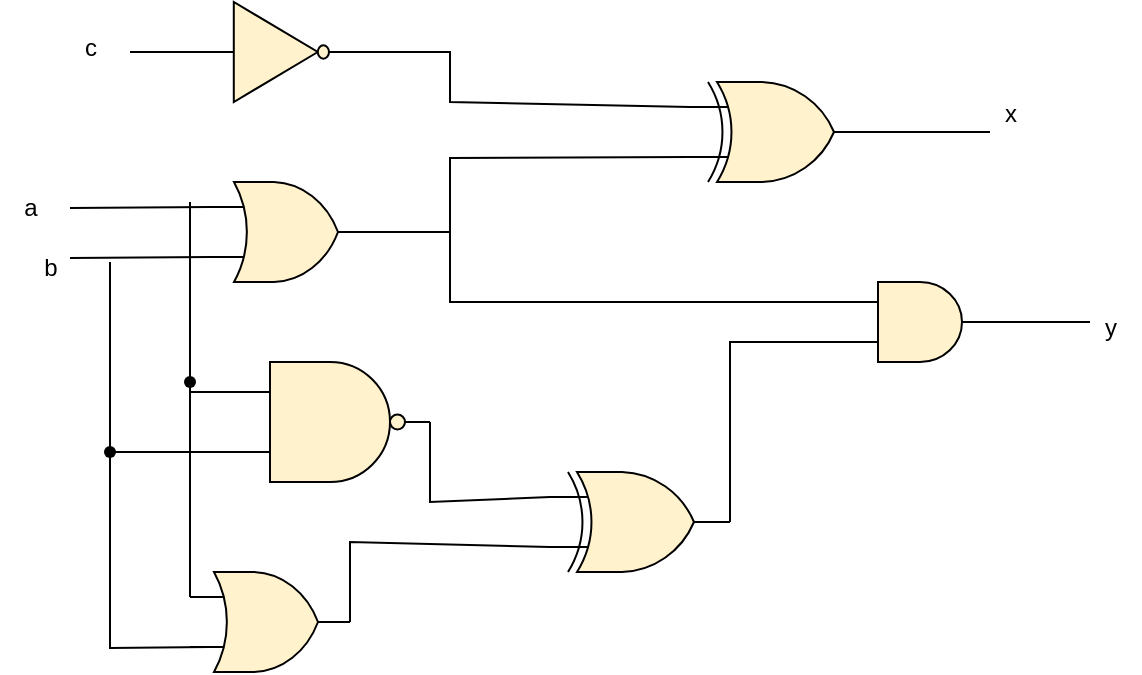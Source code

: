 <mxfile version="26.0.12">
  <diagram name="Page-1" id="JWw0jiCrxGxQCyJGHgzd">
    <mxGraphModel grid="1" page="1" gridSize="10" guides="1" tooltips="1" connect="1" arrows="1" fold="1" pageScale="1" pageWidth="850" pageHeight="1100" math="0" shadow="0">
      <root>
        <mxCell id="0" />
        <mxCell id="1" parent="0" />
        <mxCell id="kLu0pVig1M9Mlj8rkfzQ-1" value="" style="verticalLabelPosition=bottom;shadow=0;dashed=0;align=center;html=1;verticalAlign=top;shape=mxgraph.electrical.logic_gates.inverter_2;strokeColor=#000000;fontFamily=Helvetica;fontSize=12;fontColor=default;fontStyle=1;fillColor=#fff2cc;" vertex="1" parent="1">
          <mxGeometry x="220" y="70" width="70" height="50" as="geometry" />
        </mxCell>
        <mxCell id="kLu0pVig1M9Mlj8rkfzQ-2" value="" style="verticalLabelPosition=bottom;shadow=0;dashed=0;align=center;html=1;verticalAlign=top;shape=mxgraph.electrical.logic_gates.logic_gate;operation=xor;strokeColor=#000000;fontFamily=Helvetica;fontSize=12;fontColor=default;fontStyle=1;fillColor=#fff2cc;" vertex="1" parent="1">
          <mxGeometry x="460" y="110" width="90" height="50" as="geometry" />
        </mxCell>
        <mxCell id="kLu0pVig1M9Mlj8rkfzQ-4" value="" style="verticalLabelPosition=bottom;shadow=0;dashed=0;align=center;html=1;verticalAlign=top;shape=mxgraph.electrical.logic_gates.logic_gate;operation=xor;strokeColor=#000000;fontFamily=Helvetica;fontSize=12;fontColor=default;fontStyle=1;fillColor=#fff2cc;" vertex="1" parent="1">
          <mxGeometry x="390" y="305" width="90" height="50" as="geometry" />
        </mxCell>
        <mxCell id="kLu0pVig1M9Mlj8rkfzQ-6" value="" style="verticalLabelPosition=bottom;shadow=0;dashed=0;align=center;html=1;verticalAlign=top;shape=mxgraph.electrical.logic_gates.logic_gate;operation=and;strokeColor=#000000;fontFamily=Helvetica;fontSize=12;fontColor=default;fontStyle=1;fillColor=#fff2cc;" vertex="1" parent="1">
          <mxGeometry x="540" y="210" width="70" height="40" as="geometry" />
        </mxCell>
        <mxCell id="kLu0pVig1M9Mlj8rkfzQ-7" value="" style="verticalLabelPosition=bottom;shadow=0;dashed=0;align=center;html=1;verticalAlign=top;shape=mxgraph.electrical.logic_gates.logic_gate;operation=or;strokeColor=#000000;fontFamily=Helvetica;fontSize=12;fontColor=default;fontStyle=1;fillColor=#fff2cc;" vertex="1" parent="1">
          <mxGeometry x="220" y="160" width="80" height="50" as="geometry" />
        </mxCell>
        <mxCell id="kLu0pVig1M9Mlj8rkfzQ-8" value="" style="verticalLabelPosition=bottom;shadow=0;dashed=0;align=center;html=1;verticalAlign=top;shape=mxgraph.electrical.logic_gates.logic_gate;operation=or;strokeColor=#000000;fontFamily=Helvetica;fontSize=12;fontColor=default;fontStyle=1;fillColor=#fff2cc;" vertex="1" parent="1">
          <mxGeometry x="210" y="355" width="80" height="50" as="geometry" />
        </mxCell>
        <mxCell id="kLu0pVig1M9Mlj8rkfzQ-10" value="" style="endArrow=none;html=1;strokeWidth=1;rounded=0;fontFamily=Helvetica;fontSize=12;fontColor=default;fontStyle=1;exitX=1;exitY=0.5;exitDx=0;exitDy=0;exitPerimeter=0;entryX=0;entryY=0.25;entryDx=0;entryDy=0;entryPerimeter=0;" edge="1" parent="1" source="kLu0pVig1M9Mlj8rkfzQ-1" target="kLu0pVig1M9Mlj8rkfzQ-2">
          <mxGeometry width="100" relative="1" as="geometry">
            <mxPoint x="100" y="155" as="sourcePoint" />
            <mxPoint x="615" y="153" as="targetPoint" />
            <Array as="points">
              <mxPoint x="340" y="95" />
              <mxPoint x="340" y="120" />
            </Array>
          </mxGeometry>
        </mxCell>
        <mxCell id="kLu0pVig1M9Mlj8rkfzQ-11" value="" style="endArrow=none;html=1;strokeWidth=1;rounded=0;fontFamily=Helvetica;fontSize=12;fontColor=default;fontStyle=1;exitX=0;exitY=0.5;exitDx=0;exitDy=0;exitPerimeter=0;" edge="1" parent="1" source="kLu0pVig1M9Mlj8rkfzQ-1">
          <mxGeometry width="100" relative="1" as="geometry">
            <mxPoint x="110" y="165" as="sourcePoint" />
            <mxPoint x="180" y="95" as="targetPoint" />
          </mxGeometry>
        </mxCell>
        <mxCell id="kLu0pVig1M9Mlj8rkfzQ-12" value="" style="endArrow=none;html=1;strokeWidth=1;rounded=0;fontFamily=Helvetica;fontSize=12;fontColor=default;fontStyle=1;entryX=0;entryY=0.25;entryDx=0;entryDy=0;entryPerimeter=0;" edge="1" parent="1" target="kLu0pVig1M9Mlj8rkfzQ-7">
          <mxGeometry width="100" relative="1" as="geometry">
            <mxPoint x="150" y="173" as="sourcePoint" />
            <mxPoint x="220" y="173" as="targetPoint" />
          </mxGeometry>
        </mxCell>
        <mxCell id="kLu0pVig1M9Mlj8rkfzQ-13" value="" style="endArrow=none;html=1;strokeWidth=1;rounded=0;fontFamily=Helvetica;fontSize=12;fontColor=default;fontStyle=1;entryX=0;entryY=0.75;entryDx=0;entryDy=0;entryPerimeter=0;" edge="1" parent="1" target="kLu0pVig1M9Mlj8rkfzQ-7">
          <mxGeometry width="100" relative="1" as="geometry">
            <mxPoint x="150" y="198" as="sourcePoint" />
            <mxPoint x="645" y="183" as="targetPoint" />
          </mxGeometry>
        </mxCell>
        <mxCell id="kLu0pVig1M9Mlj8rkfzQ-14" value="" style="endArrow=none;html=1;strokeWidth=1;rounded=0;fontFamily=Helvetica;fontSize=12;fontColor=default;fontStyle=1;exitX=1;exitY=0.5;exitDx=0;exitDy=0;exitPerimeter=0;entryX=0;entryY=0.75;entryDx=0;entryDy=0;entryPerimeter=0;" edge="1" parent="1" source="kLu0pVig1M9Mlj8rkfzQ-7" target="kLu0pVig1M9Mlj8rkfzQ-2">
          <mxGeometry width="100" relative="1" as="geometry">
            <mxPoint x="140" y="195" as="sourcePoint" />
            <mxPoint x="655" y="193" as="targetPoint" />
            <Array as="points">
              <mxPoint x="340" y="185" />
              <mxPoint x="340" y="148" />
            </Array>
          </mxGeometry>
        </mxCell>
        <mxCell id="kLu0pVig1M9Mlj8rkfzQ-15" value="" style="endArrow=none;html=1;strokeWidth=1;rounded=0;fontFamily=Helvetica;fontSize=12;fontColor=default;fontStyle=1;entryX=0;entryY=0.25;entryDx=0;entryDy=0;entryPerimeter=0;" edge="1" parent="1" target="kLu0pVig1M9Mlj8rkfzQ-6">
          <mxGeometry width="100" relative="1" as="geometry">
            <mxPoint x="340" y="180" as="sourcePoint" />
            <mxPoint x="665" y="203" as="targetPoint" />
            <Array as="points">
              <mxPoint x="340" y="220" />
            </Array>
          </mxGeometry>
        </mxCell>
        <mxCell id="kLu0pVig1M9Mlj8rkfzQ-18" value="" style="verticalLabelPosition=bottom;shadow=0;dashed=0;align=center;html=1;verticalAlign=top;shape=mxgraph.electrical.logic_gates.logic_gate;operation=and;negating=1;negSize=0.15;fillColor=light-dark(#FFF2CC,var(--ge-dark-color, #121212));" vertex="1" parent="1">
          <mxGeometry x="230" y="250" width="100" height="60" as="geometry" />
        </mxCell>
        <mxCell id="kLu0pVig1M9Mlj8rkfzQ-19" value="" style="endArrow=none;html=1;strokeWidth=1;rounded=0;fontFamily=Helvetica;fontSize=12;fontColor=default;fontStyle=1;exitX=1;exitY=0.5;exitDx=0;exitDy=0;exitPerimeter=0;entryX=0;entryY=0.75;entryDx=0;entryDy=0;entryPerimeter=0;" edge="1" parent="1" source="kLu0pVig1M9Mlj8rkfzQ-4" target="kLu0pVig1M9Mlj8rkfzQ-6">
          <mxGeometry width="100" relative="1" as="geometry">
            <mxPoint x="170" y="225" as="sourcePoint" />
            <mxPoint x="685" y="223" as="targetPoint" />
            <Array as="points">
              <mxPoint x="480" y="240" />
            </Array>
          </mxGeometry>
        </mxCell>
        <mxCell id="kLu0pVig1M9Mlj8rkfzQ-20" value="" style="endArrow=none;html=1;strokeWidth=1;rounded=0;fontFamily=Helvetica;fontSize=12;fontColor=default;fontStyle=1;exitX=1;exitY=0.5;exitDx=0;exitDy=0;exitPerimeter=0;entryX=0;entryY=0.75;entryDx=0;entryDy=0;entryPerimeter=0;" edge="1" parent="1" source="kLu0pVig1M9Mlj8rkfzQ-8" target="kLu0pVig1M9Mlj8rkfzQ-4">
          <mxGeometry width="100" relative="1" as="geometry">
            <mxPoint x="180" y="235" as="sourcePoint" />
            <mxPoint x="695" y="233" as="targetPoint" />
            <Array as="points">
              <mxPoint x="290" y="340" />
            </Array>
          </mxGeometry>
        </mxCell>
        <mxCell id="kLu0pVig1M9Mlj8rkfzQ-23" value="" style="endArrow=none;html=1;strokeWidth=1;rounded=0;fontFamily=Helvetica;fontSize=12;fontColor=default;fontStyle=1;entryX=1;entryY=0.5;entryDx=0;entryDy=0;entryPerimeter=0;" edge="1" parent="1" target="kLu0pVig1M9Mlj8rkfzQ-6">
          <mxGeometry width="100" relative="1" as="geometry">
            <mxPoint x="660" y="230" as="sourcePoint" />
            <mxPoint x="725" y="263" as="targetPoint" />
          </mxGeometry>
        </mxCell>
        <mxCell id="kLu0pVig1M9Mlj8rkfzQ-24" value="" style="endArrow=none;html=1;strokeWidth=1;rounded=0;fontFamily=Helvetica;fontSize=12;fontColor=default;fontStyle=1;entryX=1;entryY=0.5;entryDx=0;entryDy=0;entryPerimeter=0;" edge="1" parent="1" target="kLu0pVig1M9Mlj8rkfzQ-2">
          <mxGeometry width="100" relative="1" as="geometry">
            <mxPoint x="610" y="135" as="sourcePoint" />
            <mxPoint x="735" y="273" as="targetPoint" />
          </mxGeometry>
        </mxCell>
        <mxCell id="kLu0pVig1M9Mlj8rkfzQ-26" value="" style="endArrow=none;html=1;strokeWidth=1;rounded=0;fontFamily=Helvetica;fontSize=12;fontColor=default;fontStyle=1;exitX=1;exitY=0.5;exitDx=0;exitDy=0;exitPerimeter=0;entryX=0;entryY=0.25;entryDx=0;entryDy=0;entryPerimeter=0;" edge="1" parent="1" source="kLu0pVig1M9Mlj8rkfzQ-18" target="kLu0pVig1M9Mlj8rkfzQ-4">
          <mxGeometry width="100" relative="1" as="geometry">
            <mxPoint x="240" y="295" as="sourcePoint" />
            <mxPoint x="755" y="293" as="targetPoint" />
            <Array as="points">
              <mxPoint x="330" y="320" />
            </Array>
          </mxGeometry>
        </mxCell>
        <mxCell id="kLu0pVig1M9Mlj8rkfzQ-27" value="" style="endArrow=none;html=1;strokeWidth=1;rounded=0;fontFamily=Helvetica;fontSize=12;fontColor=default;fontStyle=1;exitDx=0;exitDy=0;exitPerimeter=0;" edge="1" parent="1" source="kLu0pVig1M9Mlj8rkfzQ-29">
          <mxGeometry width="100" relative="1" as="geometry">
            <mxPoint x="250" y="305" as="sourcePoint" />
            <mxPoint x="210" y="170" as="targetPoint" />
            <Array as="points" />
          </mxGeometry>
        </mxCell>
        <mxCell id="kLu0pVig1M9Mlj8rkfzQ-28" value="" style="endArrow=none;html=1;strokeWidth=1;rounded=0;fontFamily=Helvetica;fontSize=12;fontColor=default;fontStyle=1;exitX=0;exitY=0.75;exitDx=0;exitDy=0;exitPerimeter=0;" edge="1" parent="1">
          <mxGeometry width="100" relative="1" as="geometry">
            <mxPoint x="220" y="392.5" as="sourcePoint" />
            <mxPoint x="170" y="200" as="targetPoint" />
            <Array as="points">
              <mxPoint x="170" y="393" />
            </Array>
          </mxGeometry>
        </mxCell>
        <mxCell id="kLu0pVig1M9Mlj8rkfzQ-31" value="" style="endArrow=none;html=1;strokeWidth=1;rounded=0;fontFamily=Helvetica;fontSize=12;fontColor=default;fontStyle=1;exitX=0;exitY=0.25;exitDx=0;exitDy=0;exitPerimeter=0;" edge="1" parent="1" source="kLu0pVig1M9Mlj8rkfzQ-18">
          <mxGeometry width="100" relative="1" as="geometry">
            <mxPoint x="270" y="325" as="sourcePoint" />
            <mxPoint x="210" y="265" as="targetPoint" />
          </mxGeometry>
        </mxCell>
        <mxCell id="kLu0pVig1M9Mlj8rkfzQ-32" value="" style="endArrow=none;html=1;strokeWidth=1;rounded=0;fontFamily=Helvetica;fontSize=12;fontColor=default;fontStyle=1;exitX=0;exitY=0.75;exitDx=0;exitDy=0;exitPerimeter=0;" edge="1" parent="1" source="kLu0pVig1M9Mlj8rkfzQ-18">
          <mxGeometry width="100" relative="1" as="geometry">
            <mxPoint x="280" y="335" as="sourcePoint" />
            <mxPoint x="170" y="295" as="targetPoint" />
          </mxGeometry>
        </mxCell>
        <mxCell id="kLu0pVig1M9Mlj8rkfzQ-33" value="" style="endArrow=none;html=1;strokeWidth=1;rounded=0;fontFamily=Helvetica;fontSize=12;fontColor=default;fontStyle=1;exitX=0;exitY=0.25;exitDx=0;exitDy=0;exitPerimeter=0;" edge="1" parent="1" source="kLu0pVig1M9Mlj8rkfzQ-8" target="kLu0pVig1M9Mlj8rkfzQ-29">
          <mxGeometry width="100" relative="1" as="geometry">
            <mxPoint x="210" y="368" as="sourcePoint" />
            <mxPoint x="210" y="170" as="targetPoint" />
            <Array as="points">
              <mxPoint x="210" y="300" />
            </Array>
          </mxGeometry>
        </mxCell>
        <mxCell id="kLu0pVig1M9Mlj8rkfzQ-29" value="" style="shape=waypoint;sketch=0;size=6;pointerEvents=1;points=[];fillColor=none;resizable=0;rotatable=0;perimeter=centerPerimeter;snapToPoint=1;" vertex="1" parent="1">
          <mxGeometry x="200" y="250" width="20" height="20" as="geometry" />
        </mxCell>
        <mxCell id="kLu0pVig1M9Mlj8rkfzQ-35" value="" style="shape=waypoint;sketch=0;size=6;pointerEvents=1;points=[];fillColor=none;resizable=0;rotatable=0;perimeter=centerPerimeter;snapToPoint=1;" vertex="1" parent="1">
          <mxGeometry x="160" y="285" width="20" height="20" as="geometry" />
        </mxCell>
        <mxCell id="kLu0pVig1M9Mlj8rkfzQ-36" value="x&lt;div&gt;&lt;br&gt;&lt;/div&gt;" style="text;html=1;align=center;verticalAlign=middle;resizable=0;points=[];autosize=1;strokeColor=none;fillColor=none;" vertex="1" parent="1">
          <mxGeometry x="605" y="113" width="30" height="40" as="geometry" />
        </mxCell>
        <mxCell id="kLu0pVig1M9Mlj8rkfzQ-37" value="y" style="text;html=1;align=center;verticalAlign=middle;resizable=0;points=[];autosize=1;strokeColor=none;fillColor=none;" vertex="1" parent="1">
          <mxGeometry x="655" y="218" width="30" height="30" as="geometry" />
        </mxCell>
        <mxCell id="kLu0pVig1M9Mlj8rkfzQ-38" value="c" style="text;html=1;align=center;verticalAlign=middle;resizable=0;points=[];autosize=1;strokeColor=none;fillColor=none;" vertex="1" parent="1">
          <mxGeometry x="145" y="78" width="30" height="30" as="geometry" />
        </mxCell>
        <mxCell id="kLu0pVig1M9Mlj8rkfzQ-39" value="a" style="text;html=1;align=center;verticalAlign=middle;resizable=0;points=[];autosize=1;strokeColor=none;fillColor=none;" vertex="1" parent="1">
          <mxGeometry x="115" y="158" width="30" height="30" as="geometry" />
        </mxCell>
        <mxCell id="kLu0pVig1M9Mlj8rkfzQ-40" value="b" style="text;html=1;align=center;verticalAlign=middle;resizable=0;points=[];autosize=1;strokeColor=none;fillColor=none;" vertex="1" parent="1">
          <mxGeometry x="125" y="188" width="30" height="30" as="geometry" />
        </mxCell>
      </root>
    </mxGraphModel>
  </diagram>
</mxfile>
